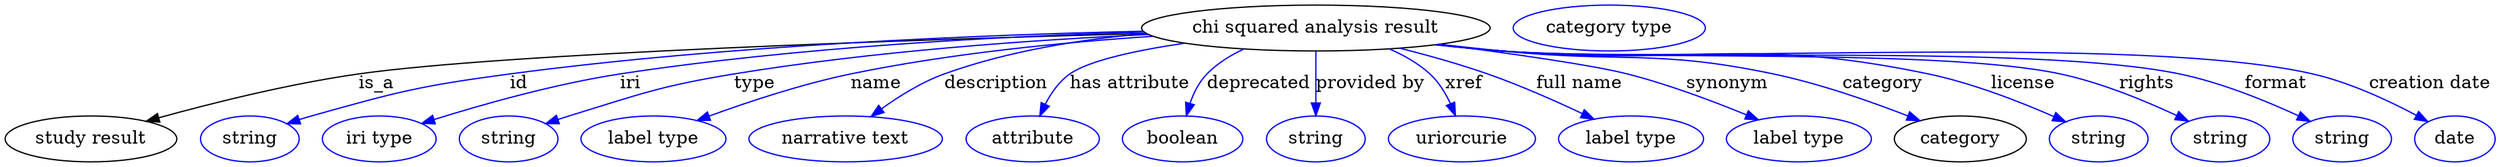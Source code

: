 digraph {
	graph [bb="0,0,1940.1,123"];
	node [label="\N"];
	"chi squared analysis result"	[height=0.5,
		label="chi squared analysis result",
		pos="1020.9,105",
		width=3.7733];
	"study result"	[height=0.5,
		pos="66.944,18",
		width=1.8596];
	"chi squared analysis result" -> "study result"	[label=is_a,
		lp="288.94,61.5",
		pos="e,109.91,31.849 888.73,100.8 707,95.89 389.51,85.308 274.94,69 221.33,61.368 161.31,46.21 119.58,34.574"];
	id	[color=blue,
		height=0.5,
		label=string,
		pos="189.94,18",
		width=1.0652];
	"chi squared analysis result" -> id	[color=blue,
		label=id,
		lp="399.94,61.5",
		pos="e,218.94,29.954 886.24,102.48 758.69,99.634 562.06,91.579 392.94,69 323.13,59.679 305.73,55.131 237.94,36 234.84,35.124 231.64,34.151 \
228.45,33.129",
		style=solid];
	iri	[color=blue,
		height=0.5,
		label="iri type",
		pos="290.94,18",
		width=1.2277];
	"chi squared analysis result" -> iri	[color=blue,
		label=iri,
		lp="486.94,61.5",
		pos="e,324.11,30.135 886.86,101.93 776.74,98.655 616.98,90.283 478.94,69 428.23,61.181 371.5,45.033 333.75,33.196",
		style=solid];
	type	[color=blue,
		height=0.5,
		label=string,
		pos="391.94,18",
		width=1.0652];
	"chi squared analysis result" -> type	[color=blue,
		label=type,
		lp="583.94,61.5",
		pos="e,420.88,29.962 890.37,99.906 799.48,95.596 675.73,86.813 567.94,69 509.56,59.351 495.5,53.418 438.94,36 436.18,35.15 433.35,34.234 \
430.5,33.283",
		style=solid];
	name	[color=blue,
		height=0.5,
		label="label type",
		pos="504.94,18",
		width=1.5707];
	"chi squared analysis result" -> name	[color=blue,
		label=name,
		lp="678.94,61.5",
		pos="e,538.92,32.4 893.86,98.488 823.98,93.766 736.06,85.047 658.94,69 620.83,61.068 578.87,47.082 548.4,35.916",
		style=solid];
	description	[color=blue,
		height=0.5,
		label="narrative text",
		pos="654.94,18",
		width=2.0943];
	"chi squared analysis result" -> description	[color=blue,
		label=description,
		lp="771.44,61.5",
		pos="e,674.52,35.569 888.38,100.85 837.89,96.355 780.59,87.178 730.94,69 713.63,62.659 696.3,51.7 682.57,41.656",
		style=solid];
	"has attribute"	[color=blue,
		height=0.5,
		label=attribute,
		pos="799.94,18",
		width=1.4443];
	"chi squared analysis result" -> "has attribute"	[color=blue,
		label="has attribute",
		lp="875.94,61.5",
		pos="e,805.53,36 918.67,93.138 881.1,87.542 844.05,79.62 828.94,69 820.62,63.151 814.35,54.097 809.8,45.293",
		style=solid];
	deprecated	[color=blue,
		height=0.5,
		label=boolean,
		pos="916.94,18",
		width=1.2999];
	"chi squared analysis result" -> deprecated	[color=blue,
		label=deprecated,
		lp="976.44,61.5",
		pos="e,919.86,36.167 964.75,88.512 954.19,83.607 943.96,77.236 935.94,69 929.78,62.659 925.57,54.114 922.71,45.882",
		style=solid];
	"provided by"	[color=blue,
		height=0.5,
		label=string,
		pos="1019.9,18",
		width=1.0652];
	"chi squared analysis result" -> "provided by"	[color=blue,
		label="provided by",
		lp="1063.4,61.5",
		pos="e,1020.1,36.175 1020.7,86.799 1020.6,75.163 1020.4,59.548 1020.3,46.237",
		style=solid];
	xref	[color=blue,
		height=0.5,
		label=uriorcurie,
		pos="1133.9,18",
		width=1.5887];
	"chi squared analysis result" -> xref	[color=blue,
		label=xref,
		lp="1135.4,61.5",
		pos="e,1129.2,36.258 1078.8,88.566 1090,83.645 1101.1,77.253 1109.9,69 1116.7,62.686 1121.8,54.045 1125.5,45.723",
		style=solid];
	"full name"	[color=blue,
		height=0.5,
		label="label type",
		pos="1265.9,18",
		width=1.5707];
	"chi squared analysis result" -> "full name"	[color=blue,
		label="full name",
		lp="1225.4,61.5",
		pos="e,1237,33.488 1085.8,89.17 1107.7,83.581 1132.1,76.693 1153.9,69 1179.1,60.128 1206.5,47.945 1227.9,37.827",
		style=solid];
	synonym	[color=blue,
		height=0.5,
		label="label type",
		pos="1396.9,18",
		width=1.5707];
	"chi squared analysis result" -> synonym	[color=blue,
		label=synonym,
		lp="1340.9,61.5",
		pos="e,1365.3,32.985 1116.9,92.247 1172.1,85.065 1235.7,75.955 1262.9,69 1294.8,60.844 1329.6,47.728 1355.8,36.975",
		style=solid];
	category	[height=0.5,
		pos="1522.9,18",
		width=1.4263];
	"chi squared analysis result" -> category	[color=blue,
		label=category,
		lp="1462.4,61.5",
		pos="e,1491.4,32.325 1117.2,92.28 1133.5,90.426 1150.2,88.596 1165.9,87 1259.6,77.519 1284.8,88.392 1376.9,69 1413.3,61.337 1453.2,47.284 \
1482,36.024",
		style=solid];
	license	[color=blue,
		height=0.5,
		label=string,
		pos="1630.9,18",
		width=1.0652];
	"chi squared analysis result" -> license	[color=blue,
		label=license,
		lp="1571.9,61.5",
		pos="e,1605.2,31.4 1115.6,92.036 1132.4,90.166 1149.7,88.395 1165.9,87 1313.2,74.39 1353.3,99.353 1497.9,69 1532.3,61.78 1569.7,47.105 \
1596,35.512",
		style=solid];
	rights	[color=blue,
		height=0.5,
		label=string,
		pos="1725.9,18",
		width=1.0652];
	"chi squared analysis result" -> rights	[color=blue,
		label=rights,
		lp="1668.4,61.5",
		pos="e,1700.9,31.973 1114.8,91.947 1131.8,90.064 1149.4,88.311 1165.9,87 1262.4,79.362 1506.3,89.256 1600.9,69 1632.8,62.174 1667.1,47.943 \
1691.6,36.403",
		style=solid];
	format	[color=blue,
		height=0.5,
		label=string,
		pos="1820.9,18",
		width=1.0652];
	"chi squared analysis result" -> format	[color=blue,
		label=format,
		lp="1769.4,61.5",
		pos="e,1796,31.799 1114.4,91.889 1131.5,90 1149.3,88.26 1165.9,87 1283,78.157 1579,92.85 1693.9,69 1726.7,62.213 1761.9,47.736 1786.9,\
36.098",
		style=solid];
	"creation date"	[color=blue,
		height=0.5,
		label=date,
		pos="1908.9,18",
		width=0.86659];
	"chi squared analysis result" -> "creation date"	[color=blue,
		label="creation date",
		lp="1889.4,61.5",
		pos="e,1887.7,31.626 1114,91.855 1131.3,89.957 1149.1,88.222 1165.9,87 1306.1,76.81 1661,100.46 1797.9,69 1826.7,62.403 1857,48.169 1878.7,\
36.569",
		style=solid];
	"named thing_category"	[color=blue,
		height=0.5,
		label="category type",
		pos="1249.9,105",
		width=2.0762];
}
